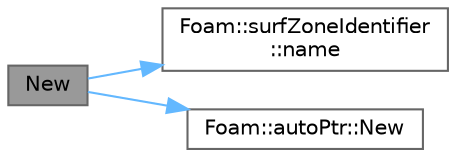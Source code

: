 digraph "New"
{
 // LATEX_PDF_SIZE
  bgcolor="transparent";
  edge [fontname=Helvetica,fontsize=10,labelfontname=Helvetica,labelfontsize=10];
  node [fontname=Helvetica,fontsize=10,shape=box,height=0.2,width=0.4];
  rankdir="LR";
  Node1 [id="Node000001",label="New",height=0.2,width=0.4,color="gray40", fillcolor="grey60", style="filled", fontcolor="black",tooltip=" "];
  Node1 -> Node2 [id="edge1_Node000001_Node000002",color="steelblue1",style="solid",tooltip=" "];
  Node2 [id="Node000002",label="Foam::surfZoneIdentifier\l::name",height=0.2,width=0.4,color="grey40", fillcolor="white", style="filled",URL="$classFoam_1_1surfZoneIdentifier.html#a51ae053ef677d6c2d35ce01b46089706",tooltip=" "];
  Node1 -> Node3 [id="edge2_Node000001_Node000003",color="steelblue1",style="solid",tooltip=" "];
  Node3 [id="Node000003",label="Foam::autoPtr::New",height=0.2,width=0.4,color="grey40", fillcolor="white", style="filled",URL="$classFoam_1_1autoPtr.html#aaea33ebc504bdca5b97f88a0aea57d4e",tooltip=" "];
}
